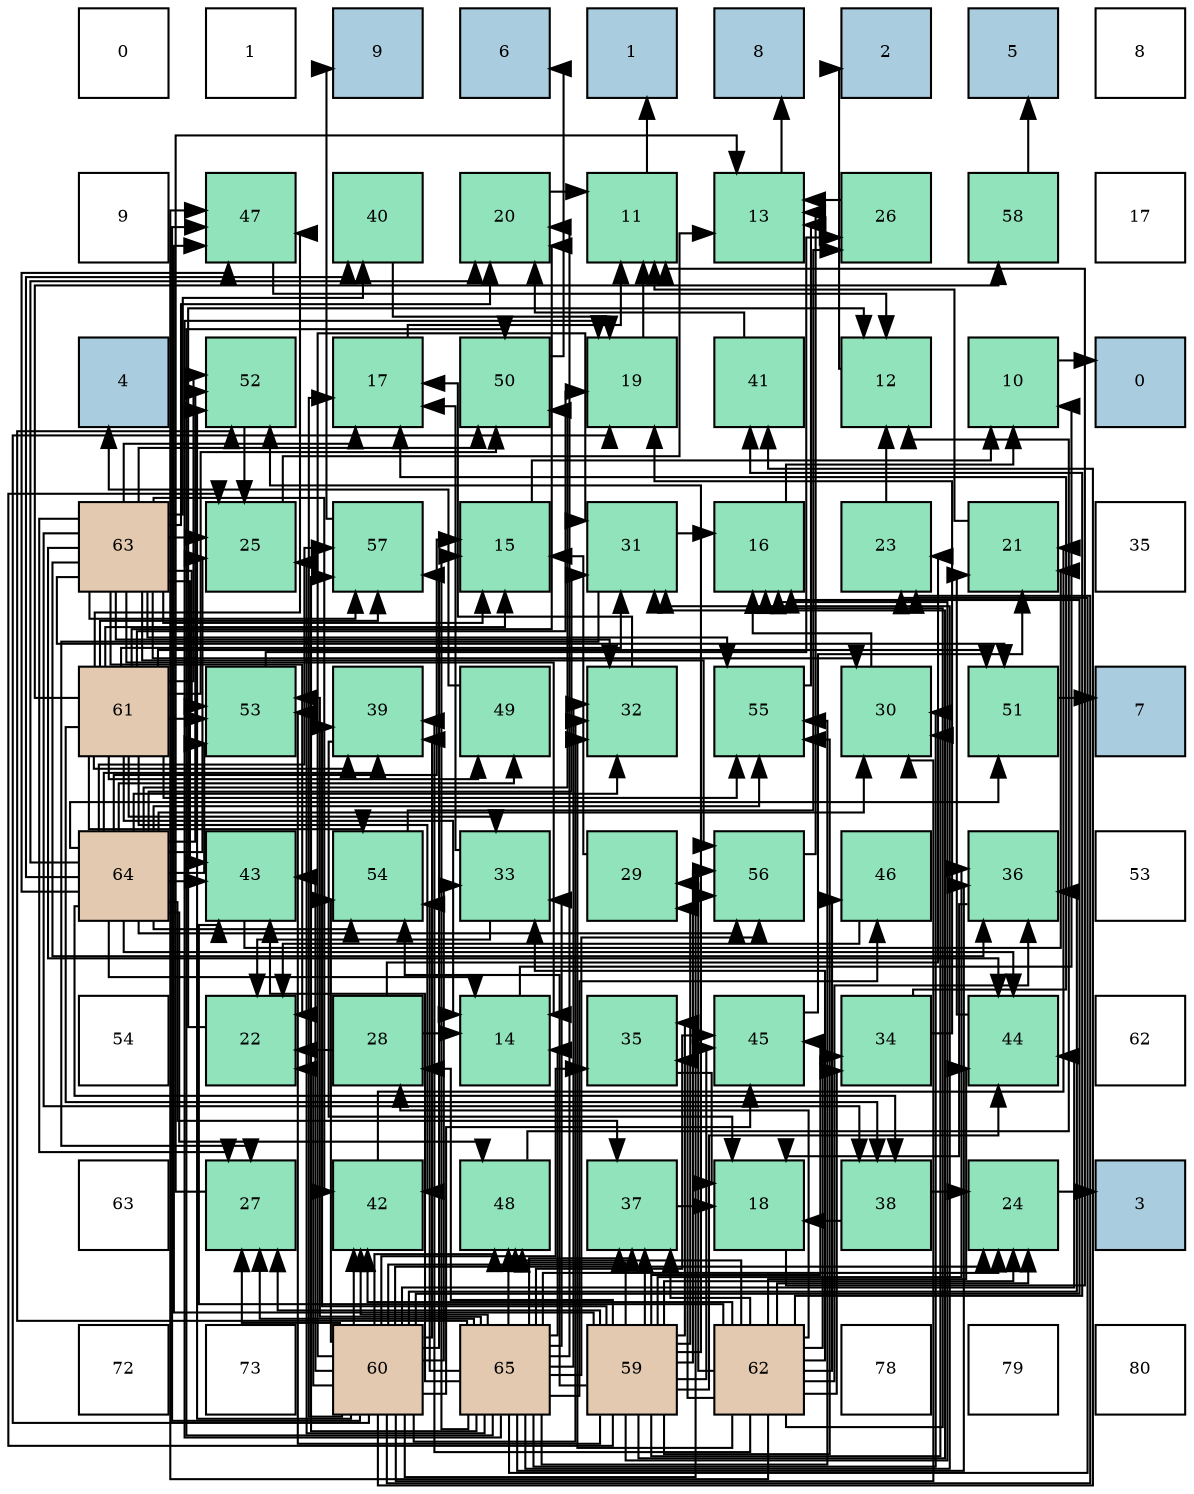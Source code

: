 digraph layout{
 rankdir=TB;
 splines=ortho;
 node [style=filled shape=square fixedsize=true width=0.6];
0[label="0", fontsize=8, fillcolor="#ffffff"];
1[label="1", fontsize=8, fillcolor="#ffffff"];
2[label="9", fontsize=8, fillcolor="#a9ccde"];
3[label="6", fontsize=8, fillcolor="#a9ccde"];
4[label="1", fontsize=8, fillcolor="#a9ccde"];
5[label="8", fontsize=8, fillcolor="#a9ccde"];
6[label="2", fontsize=8, fillcolor="#a9ccde"];
7[label="5", fontsize=8, fillcolor="#a9ccde"];
8[label="8", fontsize=8, fillcolor="#ffffff"];
9[label="9", fontsize=8, fillcolor="#ffffff"];
10[label="47", fontsize=8, fillcolor="#91e3bb"];
11[label="40", fontsize=8, fillcolor="#91e3bb"];
12[label="20", fontsize=8, fillcolor="#91e3bb"];
13[label="11", fontsize=8, fillcolor="#91e3bb"];
14[label="13", fontsize=8, fillcolor="#91e3bb"];
15[label="26", fontsize=8, fillcolor="#91e3bb"];
16[label="58", fontsize=8, fillcolor="#91e3bb"];
17[label="17", fontsize=8, fillcolor="#ffffff"];
18[label="4", fontsize=8, fillcolor="#a9ccde"];
19[label="52", fontsize=8, fillcolor="#91e3bb"];
20[label="17", fontsize=8, fillcolor="#91e3bb"];
21[label="50", fontsize=8, fillcolor="#91e3bb"];
22[label="19", fontsize=8, fillcolor="#91e3bb"];
23[label="41", fontsize=8, fillcolor="#91e3bb"];
24[label="12", fontsize=8, fillcolor="#91e3bb"];
25[label="10", fontsize=8, fillcolor="#91e3bb"];
26[label="0", fontsize=8, fillcolor="#a9ccde"];
27[label="63", fontsize=8, fillcolor="#e3c9af"];
28[label="25", fontsize=8, fillcolor="#91e3bb"];
29[label="57", fontsize=8, fillcolor="#91e3bb"];
30[label="15", fontsize=8, fillcolor="#91e3bb"];
31[label="31", fontsize=8, fillcolor="#91e3bb"];
32[label="16", fontsize=8, fillcolor="#91e3bb"];
33[label="23", fontsize=8, fillcolor="#91e3bb"];
34[label="21", fontsize=8, fillcolor="#91e3bb"];
35[label="35", fontsize=8, fillcolor="#ffffff"];
36[label="61", fontsize=8, fillcolor="#e3c9af"];
37[label="53", fontsize=8, fillcolor="#91e3bb"];
38[label="39", fontsize=8, fillcolor="#91e3bb"];
39[label="49", fontsize=8, fillcolor="#91e3bb"];
40[label="32", fontsize=8, fillcolor="#91e3bb"];
41[label="55", fontsize=8, fillcolor="#91e3bb"];
42[label="30", fontsize=8, fillcolor="#91e3bb"];
43[label="51", fontsize=8, fillcolor="#91e3bb"];
44[label="7", fontsize=8, fillcolor="#a9ccde"];
45[label="64", fontsize=8, fillcolor="#e3c9af"];
46[label="43", fontsize=8, fillcolor="#91e3bb"];
47[label="54", fontsize=8, fillcolor="#91e3bb"];
48[label="33", fontsize=8, fillcolor="#91e3bb"];
49[label="29", fontsize=8, fillcolor="#91e3bb"];
50[label="56", fontsize=8, fillcolor="#91e3bb"];
51[label="46", fontsize=8, fillcolor="#91e3bb"];
52[label="36", fontsize=8, fillcolor="#91e3bb"];
53[label="53", fontsize=8, fillcolor="#ffffff"];
54[label="54", fontsize=8, fillcolor="#ffffff"];
55[label="22", fontsize=8, fillcolor="#91e3bb"];
56[label="28", fontsize=8, fillcolor="#91e3bb"];
57[label="14", fontsize=8, fillcolor="#91e3bb"];
58[label="35", fontsize=8, fillcolor="#91e3bb"];
59[label="45", fontsize=8, fillcolor="#91e3bb"];
60[label="34", fontsize=8, fillcolor="#91e3bb"];
61[label="44", fontsize=8, fillcolor="#91e3bb"];
62[label="62", fontsize=8, fillcolor="#ffffff"];
63[label="63", fontsize=8, fillcolor="#ffffff"];
64[label="27", fontsize=8, fillcolor="#91e3bb"];
65[label="42", fontsize=8, fillcolor="#91e3bb"];
66[label="48", fontsize=8, fillcolor="#91e3bb"];
67[label="37", fontsize=8, fillcolor="#91e3bb"];
68[label="18", fontsize=8, fillcolor="#91e3bb"];
69[label="38", fontsize=8, fillcolor="#91e3bb"];
70[label="24", fontsize=8, fillcolor="#91e3bb"];
71[label="3", fontsize=8, fillcolor="#a9ccde"];
72[label="72", fontsize=8, fillcolor="#ffffff"];
73[label="73", fontsize=8, fillcolor="#ffffff"];
74[label="60", fontsize=8, fillcolor="#e3c9af"];
75[label="65", fontsize=8, fillcolor="#e3c9af"];
76[label="59", fontsize=8, fillcolor="#e3c9af"];
77[label="62", fontsize=8, fillcolor="#e3c9af"];
78[label="78", fontsize=8, fillcolor="#ffffff"];
79[label="79", fontsize=8, fillcolor="#ffffff"];
80[label="80", fontsize=8, fillcolor="#ffffff"];
edge [constraint=false, style=vis];25 -> 26;
13 -> 4;
24 -> 6;
14 -> 5;
57 -> 25;
30 -> 25;
32 -> 25;
20 -> 13;
68 -> 13;
22 -> 13;
12 -> 13;
34 -> 13;
55 -> 24;
33 -> 24;
70 -> 71;
28 -> 14;
15 -> 14;
64 -> 14;
56 -> 57;
56 -> 55;
56 -> 33;
49 -> 30;
42 -> 32;
31 -> 32;
31 -> 64;
40 -> 20;
48 -> 20;
48 -> 55;
60 -> 20;
60 -> 22;
58 -> 68;
52 -> 68;
67 -> 68;
69 -> 68;
69 -> 70;
38 -> 68;
11 -> 22;
23 -> 12;
65 -> 34;
46 -> 34;
61 -> 34;
59 -> 34;
51 -> 55;
10 -> 24;
66 -> 24;
39 -> 18;
21 -> 3;
43 -> 44;
19 -> 28;
37 -> 15;
47 -> 15;
41 -> 14;
50 -> 14;
29 -> 2;
16 -> 7;
76 -> 32;
76 -> 70;
76 -> 28;
76 -> 64;
76 -> 56;
76 -> 49;
76 -> 42;
76 -> 31;
76 -> 60;
76 -> 58;
76 -> 52;
76 -> 67;
76 -> 38;
76 -> 61;
76 -> 59;
76 -> 10;
76 -> 66;
76 -> 19;
76 -> 37;
76 -> 47;
76 -> 41;
76 -> 50;
74 -> 32;
74 -> 20;
74 -> 22;
74 -> 55;
74 -> 33;
74 -> 70;
74 -> 64;
74 -> 42;
74 -> 31;
74 -> 40;
74 -> 48;
74 -> 58;
74 -> 52;
74 -> 67;
74 -> 38;
74 -> 23;
74 -> 65;
74 -> 46;
74 -> 61;
74 -> 59;
74 -> 10;
74 -> 66;
74 -> 19;
74 -> 47;
74 -> 50;
74 -> 29;
36 -> 57;
36 -> 30;
36 -> 22;
36 -> 12;
36 -> 31;
36 -> 48;
36 -> 69;
36 -> 38;
36 -> 65;
36 -> 10;
36 -> 39;
36 -> 21;
36 -> 43;
36 -> 19;
36 -> 37;
36 -> 47;
36 -> 41;
36 -> 29;
36 -> 16;
77 -> 32;
77 -> 70;
77 -> 56;
77 -> 49;
77 -> 40;
77 -> 48;
77 -> 60;
77 -> 58;
77 -> 52;
77 -> 67;
77 -> 38;
77 -> 23;
77 -> 65;
77 -> 46;
77 -> 61;
77 -> 59;
77 -> 51;
77 -> 10;
77 -> 66;
27 -> 57;
27 -> 30;
27 -> 20;
27 -> 12;
27 -> 55;
27 -> 28;
27 -> 64;
27 -> 42;
27 -> 40;
27 -> 52;
27 -> 69;
27 -> 11;
27 -> 65;
27 -> 46;
27 -> 61;
27 -> 21;
27 -> 43;
27 -> 37;
27 -> 41;
27 -> 50;
27 -> 29;
45 -> 57;
45 -> 30;
45 -> 12;
45 -> 28;
45 -> 42;
45 -> 31;
45 -> 40;
45 -> 67;
45 -> 69;
45 -> 38;
45 -> 11;
45 -> 46;
45 -> 61;
45 -> 10;
45 -> 66;
45 -> 39;
45 -> 21;
45 -> 43;
45 -> 19;
45 -> 37;
45 -> 47;
45 -> 41;
45 -> 50;
45 -> 29;
75 -> 57;
75 -> 30;
75 -> 22;
75 -> 12;
75 -> 33;
75 -> 70;
75 -> 28;
75 -> 64;
75 -> 42;
75 -> 31;
75 -> 40;
75 -> 48;
75 -> 52;
75 -> 67;
75 -> 65;
75 -> 46;
75 -> 59;
75 -> 51;
75 -> 66;
75 -> 21;
75 -> 19;
75 -> 37;
75 -> 47;
75 -> 41;
75 -> 50;
75 -> 29;
edge [constraint=true, style=invis];
0 -> 9 -> 18 -> 27 -> 36 -> 45 -> 54 -> 63 -> 72;
1 -> 10 -> 19 -> 28 -> 37 -> 46 -> 55 -> 64 -> 73;
2 -> 11 -> 20 -> 29 -> 38 -> 47 -> 56 -> 65 -> 74;
3 -> 12 -> 21 -> 30 -> 39 -> 48 -> 57 -> 66 -> 75;
4 -> 13 -> 22 -> 31 -> 40 -> 49 -> 58 -> 67 -> 76;
5 -> 14 -> 23 -> 32 -> 41 -> 50 -> 59 -> 68 -> 77;
6 -> 15 -> 24 -> 33 -> 42 -> 51 -> 60 -> 69 -> 78;
7 -> 16 -> 25 -> 34 -> 43 -> 52 -> 61 -> 70 -> 79;
8 -> 17 -> 26 -> 35 -> 44 -> 53 -> 62 -> 71 -> 80;
rank = same {0 -> 1 -> 2 -> 3 -> 4 -> 5 -> 6 -> 7 -> 8};
rank = same {9 -> 10 -> 11 -> 12 -> 13 -> 14 -> 15 -> 16 -> 17};
rank = same {18 -> 19 -> 20 -> 21 -> 22 -> 23 -> 24 -> 25 -> 26};
rank = same {27 -> 28 -> 29 -> 30 -> 31 -> 32 -> 33 -> 34 -> 35};
rank = same {36 -> 37 -> 38 -> 39 -> 40 -> 41 -> 42 -> 43 -> 44};
rank = same {45 -> 46 -> 47 -> 48 -> 49 -> 50 -> 51 -> 52 -> 53};
rank = same {54 -> 55 -> 56 -> 57 -> 58 -> 59 -> 60 -> 61 -> 62};
rank = same {63 -> 64 -> 65 -> 66 -> 67 -> 68 -> 69 -> 70 -> 71};
rank = same {72 -> 73 -> 74 -> 75 -> 76 -> 77 -> 78 -> 79 -> 80};
}